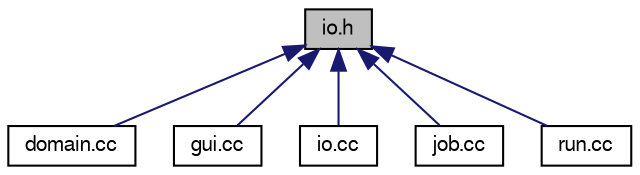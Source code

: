 digraph G
{
  edge [fontname="FreeSans",fontsize="10",labelfontname="FreeSans",labelfontsize="10"];
  node [fontname="FreeSans",fontsize="10",shape=record];
  Node1 [label="io.h",height=0.2,width=0.4,color="black", fillcolor="grey75", style="filled" fontcolor="black"];
  Node1 -> Node2 [dir=back,color="midnightblue",fontsize="10",style="solid"];
  Node2 [label="domain.cc",height=0.2,width=0.4,color="black", fillcolor="white", style="filled",URL="$domain_8cc.html",tooltip="Implementation of Domain and Boundary classes."];
  Node1 -> Node3 [dir=back,color="midnightblue",fontsize="10",style="solid"];
  Node3 [label="gui.cc",height=0.2,width=0.4,color="black", fillcolor="white", style="filled",URL="$gui_8cc.html"];
  Node1 -> Node4 [dir=back,color="midnightblue",fontsize="10",style="solid"];
  Node4 [label="io.cc",height=0.2,width=0.4,color="black", fillcolor="white", style="filled",URL="$io_8cc.html"];
  Node1 -> Node5 [dir=back,color="midnightblue",fontsize="10",style="solid"];
  Node5 [label="job.cc",height=0.2,width=0.4,color="black", fillcolor="white", style="filled",URL="$job_8cc.html",tooltip="The ReMoDy backend."];
  Node1 -> Node6 [dir=back,color="midnightblue",fontsize="10",style="solid"];
  Node6 [label="run.cc",height=0.2,width=0.4,color="black", fillcolor="white", style="filled",URL="$run_8cc.html"];
}
